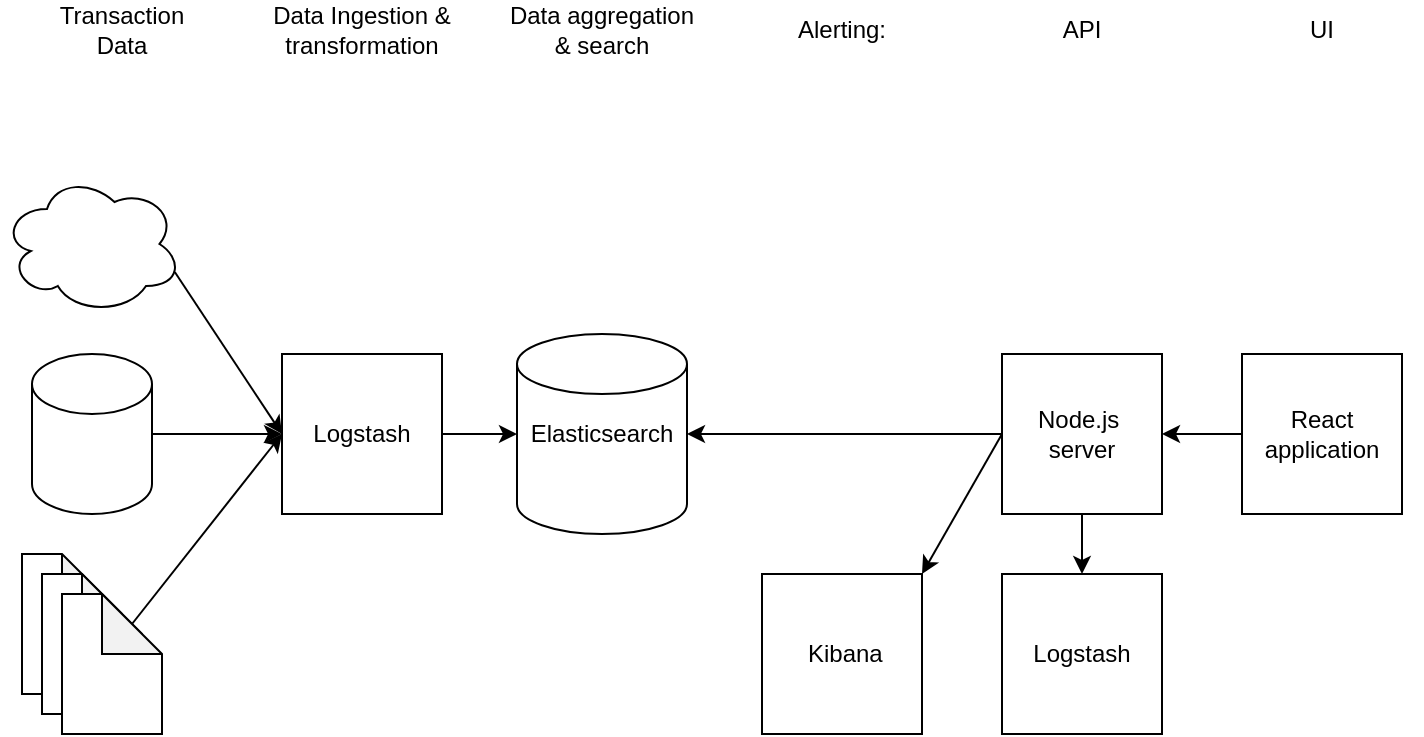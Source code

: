 <mxfile version="21.6.9">
  <diagram name="Page-1" id="AFwwl2QhEjoQab6IuD1X">
    <mxGraphModel dx="1434" dy="779" grid="1" gridSize="10" guides="1" tooltips="1" connect="1" arrows="1" fold="1" page="1" pageScale="1" pageWidth="850" pageHeight="1100" math="0" shadow="0">
      <root>
        <mxCell id="0" />
        <mxCell id="1" parent="0" />
        <mxCell id="NvPrO7SMCUoFNfkiQZXu-11" value="" style="shape=cylinder3;whiteSpace=wrap;html=1;boundedLbl=1;backgroundOutline=1;size=15;" vertex="1" parent="1">
          <mxGeometry x="352.5" y="407" width="85" height="100" as="geometry" />
        </mxCell>
        <mxCell id="NvPrO7SMCUoFNfkiQZXu-22" style="rounded=0;orthogonalLoop=1;jettySize=auto;html=1;exitX=0.96;exitY=0.7;exitDx=0;exitDy=0;exitPerimeter=0;entryX=0;entryY=0.5;entryDx=0;entryDy=0;" edge="1" parent="1" source="NvPrO7SMCUoFNfkiQZXu-1" target="NvPrO7SMCUoFNfkiQZXu-2">
          <mxGeometry relative="1" as="geometry" />
        </mxCell>
        <mxCell id="NvPrO7SMCUoFNfkiQZXu-1" value="" style="ellipse;shape=cloud;whiteSpace=wrap;html=1;" vertex="1" parent="1">
          <mxGeometry x="95" y="327" width="90" height="70" as="geometry" />
        </mxCell>
        <mxCell id="NvPrO7SMCUoFNfkiQZXu-2" value="" style="whiteSpace=wrap;html=1;aspect=fixed;" vertex="1" parent="1">
          <mxGeometry x="235" y="417" width="80" height="80" as="geometry" />
        </mxCell>
        <mxCell id="NvPrO7SMCUoFNfkiQZXu-4" value="Logstash" style="text;html=1;strokeColor=none;fillColor=none;align=center;verticalAlign=middle;whiteSpace=wrap;rounded=0;" vertex="1" parent="1">
          <mxGeometry x="245" y="442" width="60" height="30" as="geometry" />
        </mxCell>
        <mxCell id="NvPrO7SMCUoFNfkiQZXu-6" value="&lt;div&gt;Elasticsearch&lt;br&gt;&lt;/div&gt;" style="text;html=1;strokeColor=none;fillColor=none;align=center;verticalAlign=middle;whiteSpace=wrap;rounded=0;" vertex="1" parent="1">
          <mxGeometry x="365" y="442" width="60" height="30" as="geometry" />
        </mxCell>
        <mxCell id="NvPrO7SMCUoFNfkiQZXu-8" value="&lt;div&gt;Transaction&lt;/div&gt;&lt;div&gt;Data&lt;br&gt;&lt;/div&gt;" style="text;whiteSpace=wrap;html=1;align=center;verticalAlign=middle;" vertex="1" parent="1">
          <mxGeometry x="105" y="240" width="100" height="30" as="geometry" />
        </mxCell>
        <mxCell id="NvPrO7SMCUoFNfkiQZXu-9" value="Data Ingestion &amp;amp; transformation" style="text;whiteSpace=wrap;html=1;align=center;verticalAlign=middle;" vertex="1" parent="1">
          <mxGeometry x="225" y="240" width="100" height="30" as="geometry" />
        </mxCell>
        <mxCell id="NvPrO7SMCUoFNfkiQZXu-10" value="" style="shape=cylinder3;whiteSpace=wrap;html=1;boundedLbl=1;backgroundOutline=1;size=15;" vertex="1" parent="1">
          <mxGeometry x="110" y="417" width="60" height="80" as="geometry" />
        </mxCell>
        <mxCell id="NvPrO7SMCUoFNfkiQZXu-12" value="&lt;div&gt;Data aggregation &amp;amp; search&lt;br&gt;&lt;/div&gt;" style="text;whiteSpace=wrap;html=1;align=center;verticalAlign=middle;" vertex="1" parent="1">
          <mxGeometry x="345" y="240" width="100" height="30" as="geometry" />
        </mxCell>
        <mxCell id="NvPrO7SMCUoFNfkiQZXu-14" value="API" style="text;html=1;strokeColor=none;fillColor=none;align=center;verticalAlign=middle;whiteSpace=wrap;rounded=0;" vertex="1" parent="1">
          <mxGeometry x="585" y="240" width="100" height="30" as="geometry" />
        </mxCell>
        <mxCell id="NvPrO7SMCUoFNfkiQZXu-15" value="UI" style="text;html=1;strokeColor=none;fillColor=none;align=center;verticalAlign=middle;whiteSpace=wrap;rounded=0;" vertex="1" parent="1">
          <mxGeometry x="705" y="240" width="100" height="30" as="geometry" />
        </mxCell>
        <mxCell id="NvPrO7SMCUoFNfkiQZXu-16" value="" style="whiteSpace=wrap;html=1;aspect=fixed;" vertex="1" parent="1">
          <mxGeometry x="475" y="527" width="80" height="80" as="geometry" />
        </mxCell>
        <mxCell id="NvPrO7SMCUoFNfkiQZXu-13" value="&amp;nbsp;Kibana" style="text;html=1;strokeColor=none;fillColor=none;align=center;verticalAlign=middle;whiteSpace=wrap;rounded=0;" vertex="1" parent="1">
          <mxGeometry x="485" y="552" width="60" height="30" as="geometry" />
        </mxCell>
        <mxCell id="NvPrO7SMCUoFNfkiQZXu-17" value="&lt;div&gt;Node.js&amp;nbsp;&lt;/div&gt;&lt;div&gt;server&lt;/div&gt;" style="whiteSpace=wrap;html=1;aspect=fixed;" vertex="1" parent="1">
          <mxGeometry x="595" y="417" width="80" height="80" as="geometry" />
        </mxCell>
        <mxCell id="NvPrO7SMCUoFNfkiQZXu-19" value="&lt;div&gt;React &lt;br&gt;&lt;/div&gt;&lt;div&gt;application&lt;br&gt;&lt;/div&gt;" style="whiteSpace=wrap;html=1;aspect=fixed;" vertex="1" parent="1">
          <mxGeometry x="715" y="417" width="80" height="80" as="geometry" />
        </mxCell>
        <mxCell id="NvPrO7SMCUoFNfkiQZXu-23" value="" style="endArrow=classic;html=1;rounded=0;entryX=0;entryY=0.5;entryDx=0;entryDy=0;exitX=1;exitY=0.5;exitDx=0;exitDy=0;exitPerimeter=0;" edge="1" parent="1" source="NvPrO7SMCUoFNfkiQZXu-10" target="NvPrO7SMCUoFNfkiQZXu-2">
          <mxGeometry width="50" height="50" relative="1" as="geometry">
            <mxPoint x="175" y="457" as="sourcePoint" />
            <mxPoint x="220" y="422" as="targetPoint" />
          </mxGeometry>
        </mxCell>
        <mxCell id="NvPrO7SMCUoFNfkiQZXu-26" value="" style="shape=note;whiteSpace=wrap;html=1;backgroundOutline=1;darkOpacity=0.05;" vertex="1" parent="1">
          <mxGeometry x="105" y="517" width="50" height="70" as="geometry" />
        </mxCell>
        <mxCell id="NvPrO7SMCUoFNfkiQZXu-27" value="" style="shape=note;whiteSpace=wrap;html=1;backgroundOutline=1;darkOpacity=0.05;" vertex="1" parent="1">
          <mxGeometry x="115" y="527" width="50" height="70" as="geometry" />
        </mxCell>
        <mxCell id="NvPrO7SMCUoFNfkiQZXu-30" style="rounded=0;orthogonalLoop=1;jettySize=auto;html=1;exitX=0;exitY=0;exitDx=35;exitDy=15;exitPerimeter=0;entryX=0;entryY=0.5;entryDx=0;entryDy=0;" edge="1" parent="1" source="NvPrO7SMCUoFNfkiQZXu-28" target="NvPrO7SMCUoFNfkiQZXu-2">
          <mxGeometry relative="1" as="geometry" />
        </mxCell>
        <mxCell id="NvPrO7SMCUoFNfkiQZXu-28" value="" style="shape=note;whiteSpace=wrap;html=1;backgroundOutline=1;darkOpacity=0.05;" vertex="1" parent="1">
          <mxGeometry x="125" y="537" width="50" height="70" as="geometry" />
        </mxCell>
        <mxCell id="NvPrO7SMCUoFNfkiQZXu-29" value="" style="endArrow=classic;html=1;rounded=0;entryX=0;entryY=0.5;entryDx=0;entryDy=0;entryPerimeter=0;" edge="1" parent="1" target="NvPrO7SMCUoFNfkiQZXu-11">
          <mxGeometry width="50" height="50" relative="1" as="geometry">
            <mxPoint x="315" y="457" as="sourcePoint" />
            <mxPoint x="365" y="407" as="targetPoint" />
          </mxGeometry>
        </mxCell>
        <mxCell id="NvPrO7SMCUoFNfkiQZXu-31" value="" style="endArrow=classic;html=1;rounded=0;entryX=1;entryY=0.5;entryDx=0;entryDy=0;entryPerimeter=0;exitX=0;exitY=0.5;exitDx=0;exitDy=0;" edge="1" parent="1" source="NvPrO7SMCUoFNfkiQZXu-17" target="NvPrO7SMCUoFNfkiQZXu-11">
          <mxGeometry width="50" height="50" relative="1" as="geometry">
            <mxPoint x="525" y="456.5" as="sourcePoint" />
            <mxPoint x="455" y="432" as="targetPoint" />
          </mxGeometry>
        </mxCell>
        <mxCell id="NvPrO7SMCUoFNfkiQZXu-32" value="" style="endArrow=classic;html=1;rounded=0;entryX=1;entryY=0;entryDx=0;entryDy=0;exitX=0;exitY=0.5;exitDx=0;exitDy=0;" edge="1" parent="1" source="NvPrO7SMCUoFNfkiQZXu-17" target="NvPrO7SMCUoFNfkiQZXu-16">
          <mxGeometry width="50" height="50" relative="1" as="geometry">
            <mxPoint x="375" y="457" as="sourcePoint" />
            <mxPoint x="425" y="407" as="targetPoint" />
          </mxGeometry>
        </mxCell>
        <mxCell id="NvPrO7SMCUoFNfkiQZXu-33" value="" style="endArrow=classic;html=1;rounded=0;exitX=0;exitY=0.5;exitDx=0;exitDy=0;entryX=1;entryY=0.5;entryDx=0;entryDy=0;" edge="1" parent="1" source="NvPrO7SMCUoFNfkiQZXu-19" target="NvPrO7SMCUoFNfkiQZXu-17">
          <mxGeometry width="50" height="50" relative="1" as="geometry">
            <mxPoint x="455" y="457" as="sourcePoint" />
            <mxPoint x="505" y="407" as="targetPoint" />
          </mxGeometry>
        </mxCell>
        <mxCell id="NvPrO7SMCUoFNfkiQZXu-34" value="Alerting:" style="text;whiteSpace=wrap;html=1;align=center;verticalAlign=middle;" vertex="1" parent="1">
          <mxGeometry x="465" y="240" width="100" height="30" as="geometry" />
        </mxCell>
        <mxCell id="NvPrO7SMCUoFNfkiQZXu-35" value="" style="whiteSpace=wrap;html=1;aspect=fixed;" vertex="1" parent="1">
          <mxGeometry x="595" y="527" width="80" height="80" as="geometry" />
        </mxCell>
        <mxCell id="NvPrO7SMCUoFNfkiQZXu-36" value="Logstash" style="text;html=1;strokeColor=none;fillColor=none;align=center;verticalAlign=middle;whiteSpace=wrap;rounded=0;" vertex="1" parent="1">
          <mxGeometry x="605" y="552" width="60" height="30" as="geometry" />
        </mxCell>
        <mxCell id="NvPrO7SMCUoFNfkiQZXu-37" value="" style="endArrow=classic;html=1;rounded=0;entryX=0.5;entryY=0;entryDx=0;entryDy=0;exitX=0.5;exitY=1;exitDx=0;exitDy=0;" edge="1" parent="1" source="NvPrO7SMCUoFNfkiQZXu-17" target="NvPrO7SMCUoFNfkiQZXu-35">
          <mxGeometry width="50" height="50" relative="1" as="geometry">
            <mxPoint x="640" y="500" as="sourcePoint" />
            <mxPoint x="660" y="470" as="targetPoint" />
          </mxGeometry>
        </mxCell>
      </root>
    </mxGraphModel>
  </diagram>
</mxfile>
